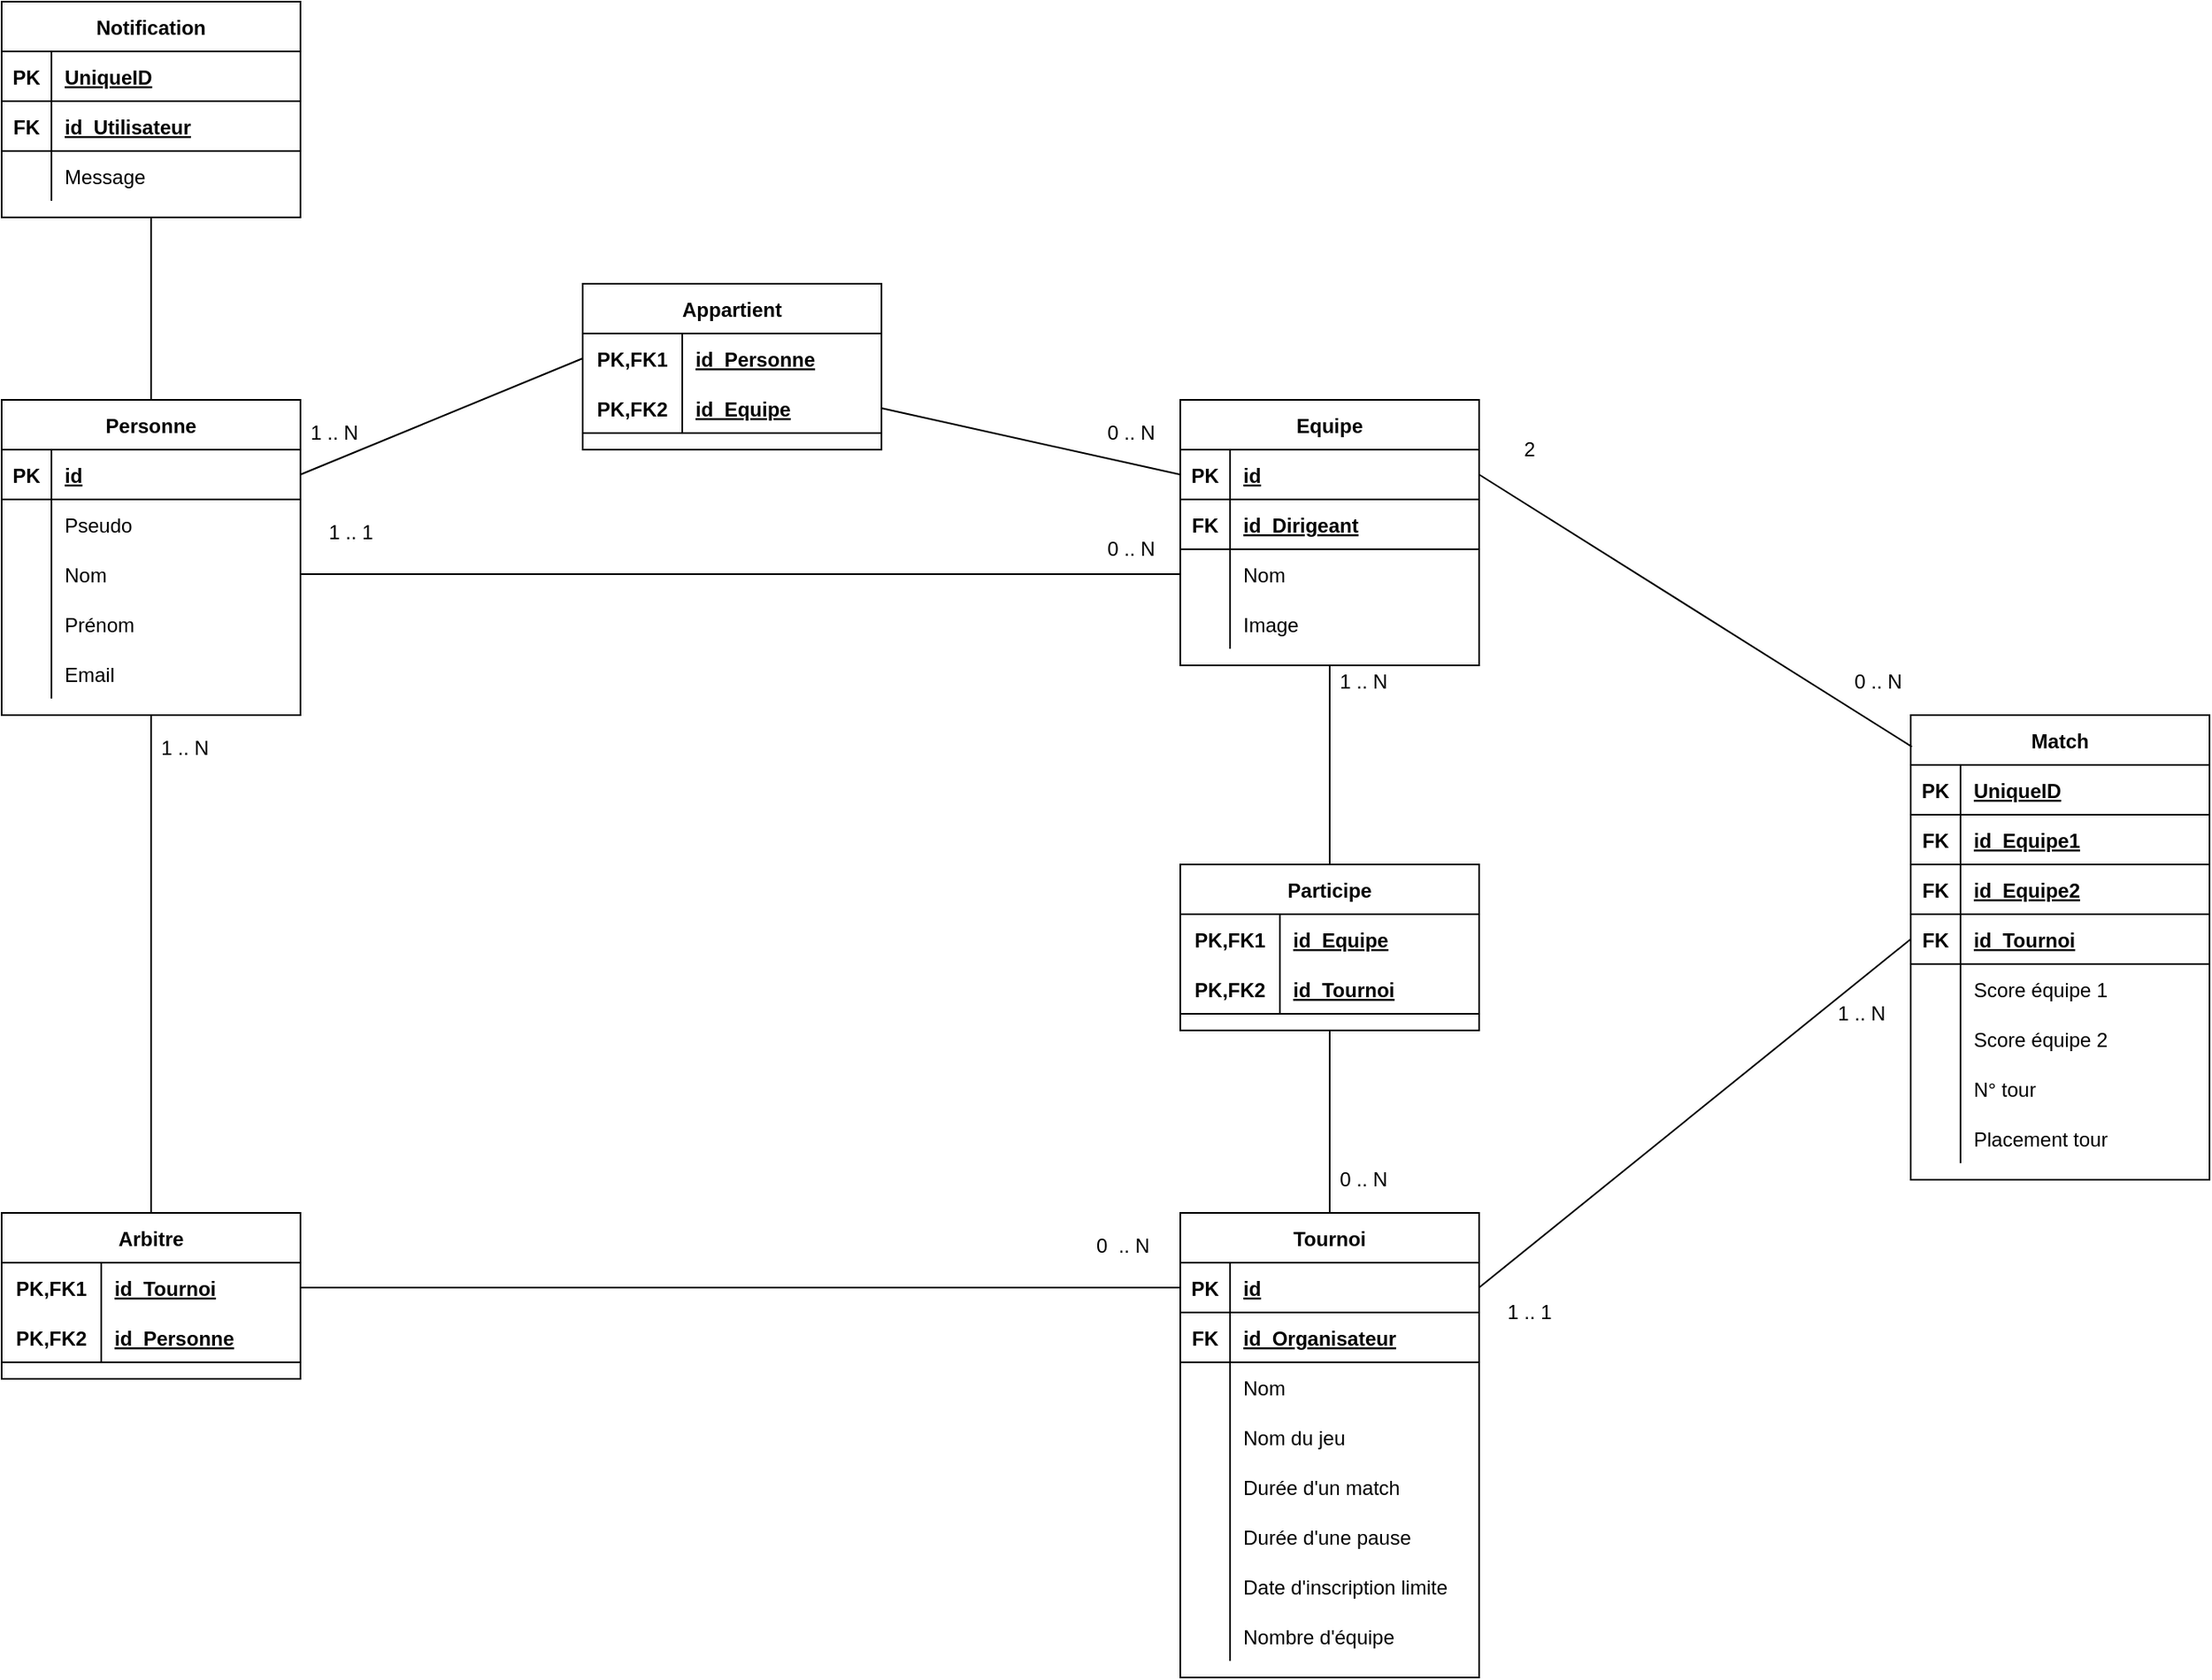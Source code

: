<mxfile version="14.4.4" type="device"><diagram id="kW3u6-mypXmq3mQK2qks" name="Page-1"><mxGraphModel dx="1422" dy="800" grid="1" gridSize="10" guides="1" tooltips="1" connect="1" arrows="1" fold="1" page="1" pageScale="1" pageWidth="827" pageHeight="1169" math="0" shadow="0"><root><mxCell id="0"/><mxCell id="1" parent="0"/><mxCell id="SkPLEoLGiu_KnLj0Fx1E-1" value="Personne" style="shape=table;startSize=30;container=1;collapsible=1;childLayout=tableLayout;fixedRows=1;rowLines=0;fontStyle=1;align=center;resizeLast=1;" parent="1" vertex="1"><mxGeometry x="80" y="280" width="180" height="190" as="geometry"/></mxCell><mxCell id="SkPLEoLGiu_KnLj0Fx1E-2" value="" style="shape=partialRectangle;collapsible=0;dropTarget=0;pointerEvents=0;fillColor=none;top=0;left=0;bottom=1;right=0;points=[[0,0.5],[1,0.5]];portConstraint=eastwest;" parent="SkPLEoLGiu_KnLj0Fx1E-1" vertex="1"><mxGeometry y="30" width="180" height="30" as="geometry"/></mxCell><mxCell id="SkPLEoLGiu_KnLj0Fx1E-3" value="PK" style="shape=partialRectangle;connectable=0;fillColor=none;top=0;left=0;bottom=0;right=0;fontStyle=1;overflow=hidden;" parent="SkPLEoLGiu_KnLj0Fx1E-2" vertex="1"><mxGeometry width="30" height="30" as="geometry"/></mxCell><mxCell id="SkPLEoLGiu_KnLj0Fx1E-4" value="id" style="shape=partialRectangle;connectable=0;fillColor=none;top=0;left=0;bottom=0;right=0;align=left;spacingLeft=6;fontStyle=5;overflow=hidden;" parent="SkPLEoLGiu_KnLj0Fx1E-2" vertex="1"><mxGeometry x="30" width="150" height="30" as="geometry"/></mxCell><mxCell id="SkPLEoLGiu_KnLj0Fx1E-5" value="" style="shape=partialRectangle;collapsible=0;dropTarget=0;pointerEvents=0;fillColor=none;top=0;left=0;bottom=0;right=0;points=[[0,0.5],[1,0.5]];portConstraint=eastwest;" parent="SkPLEoLGiu_KnLj0Fx1E-1" vertex="1"><mxGeometry y="60" width="180" height="30" as="geometry"/></mxCell><mxCell id="SkPLEoLGiu_KnLj0Fx1E-6" value="" style="shape=partialRectangle;connectable=0;fillColor=none;top=0;left=0;bottom=0;right=0;editable=1;overflow=hidden;" parent="SkPLEoLGiu_KnLj0Fx1E-5" vertex="1"><mxGeometry width="30" height="30" as="geometry"/></mxCell><mxCell id="SkPLEoLGiu_KnLj0Fx1E-7" value="Pseudo" style="shape=partialRectangle;connectable=0;fillColor=none;top=0;left=0;bottom=0;right=0;align=left;spacingLeft=6;overflow=hidden;" parent="SkPLEoLGiu_KnLj0Fx1E-5" vertex="1"><mxGeometry x="30" width="150" height="30" as="geometry"/></mxCell><mxCell id="SkPLEoLGiu_KnLj0Fx1E-8" value="" style="shape=partialRectangle;collapsible=0;dropTarget=0;pointerEvents=0;fillColor=none;top=0;left=0;bottom=0;right=0;points=[[0,0.5],[1,0.5]];portConstraint=eastwest;" parent="SkPLEoLGiu_KnLj0Fx1E-1" vertex="1"><mxGeometry y="90" width="180" height="30" as="geometry"/></mxCell><mxCell id="SkPLEoLGiu_KnLj0Fx1E-9" value="" style="shape=partialRectangle;connectable=0;fillColor=none;top=0;left=0;bottom=0;right=0;editable=1;overflow=hidden;" parent="SkPLEoLGiu_KnLj0Fx1E-8" vertex="1"><mxGeometry width="30" height="30" as="geometry"/></mxCell><mxCell id="SkPLEoLGiu_KnLj0Fx1E-10" value="Nom" style="shape=partialRectangle;connectable=0;fillColor=none;top=0;left=0;bottom=0;right=0;align=left;spacingLeft=6;overflow=hidden;" parent="SkPLEoLGiu_KnLj0Fx1E-8" vertex="1"><mxGeometry x="30" width="150" height="30" as="geometry"/></mxCell><mxCell id="SkPLEoLGiu_KnLj0Fx1E-11" value="" style="shape=partialRectangle;collapsible=0;dropTarget=0;pointerEvents=0;fillColor=none;top=0;left=0;bottom=0;right=0;points=[[0,0.5],[1,0.5]];portConstraint=eastwest;" parent="SkPLEoLGiu_KnLj0Fx1E-1" vertex="1"><mxGeometry y="120" width="180" height="30" as="geometry"/></mxCell><mxCell id="SkPLEoLGiu_KnLj0Fx1E-12" value="" style="shape=partialRectangle;connectable=0;fillColor=none;top=0;left=0;bottom=0;right=0;editable=1;overflow=hidden;" parent="SkPLEoLGiu_KnLj0Fx1E-11" vertex="1"><mxGeometry width="30" height="30" as="geometry"/></mxCell><mxCell id="SkPLEoLGiu_KnLj0Fx1E-13" value="Prénom" style="shape=partialRectangle;connectable=0;fillColor=none;top=0;left=0;bottom=0;right=0;align=left;spacingLeft=6;overflow=hidden;" parent="SkPLEoLGiu_KnLj0Fx1E-11" vertex="1"><mxGeometry x="30" width="150" height="30" as="geometry"/></mxCell><mxCell id="SkPLEoLGiu_KnLj0Fx1E-14" style="shape=partialRectangle;collapsible=0;dropTarget=0;pointerEvents=0;fillColor=none;top=0;left=0;bottom=0;right=0;points=[[0,0.5],[1,0.5]];portConstraint=eastwest;" parent="SkPLEoLGiu_KnLj0Fx1E-1" vertex="1"><mxGeometry y="150" width="180" height="30" as="geometry"/></mxCell><mxCell id="SkPLEoLGiu_KnLj0Fx1E-15" style="shape=partialRectangle;connectable=0;fillColor=none;top=0;left=0;bottom=0;right=0;editable=1;overflow=hidden;" parent="SkPLEoLGiu_KnLj0Fx1E-14" vertex="1"><mxGeometry width="30" height="30" as="geometry"/></mxCell><mxCell id="SkPLEoLGiu_KnLj0Fx1E-16" value="Email" style="shape=partialRectangle;connectable=0;fillColor=none;top=0;left=0;bottom=0;right=0;align=left;spacingLeft=6;overflow=hidden;" parent="SkPLEoLGiu_KnLj0Fx1E-14" vertex="1"><mxGeometry x="30" width="150" height="30" as="geometry"/></mxCell><mxCell id="SkPLEoLGiu_KnLj0Fx1E-17" value="Equipe" style="shape=table;startSize=30;container=1;collapsible=1;childLayout=tableLayout;fixedRows=1;rowLines=0;fontStyle=1;align=center;resizeLast=1;" parent="1" vertex="1"><mxGeometry x="790" y="280" width="180" height="160" as="geometry"/></mxCell><mxCell id="SkPLEoLGiu_KnLj0Fx1E-18" value="" style="shape=partialRectangle;collapsible=0;dropTarget=0;pointerEvents=0;fillColor=none;top=0;left=0;bottom=1;right=0;points=[[0,0.5],[1,0.5]];portConstraint=eastwest;" parent="SkPLEoLGiu_KnLj0Fx1E-17" vertex="1"><mxGeometry y="30" width="180" height="30" as="geometry"/></mxCell><mxCell id="SkPLEoLGiu_KnLj0Fx1E-19" value="PK" style="shape=partialRectangle;connectable=0;fillColor=none;top=0;left=0;bottom=0;right=0;fontStyle=1;overflow=hidden;" parent="SkPLEoLGiu_KnLj0Fx1E-18" vertex="1"><mxGeometry width="30" height="30" as="geometry"/></mxCell><mxCell id="SkPLEoLGiu_KnLj0Fx1E-20" value="id" style="shape=partialRectangle;connectable=0;fillColor=none;top=0;left=0;bottom=0;right=0;align=left;spacingLeft=6;fontStyle=5;overflow=hidden;" parent="SkPLEoLGiu_KnLj0Fx1E-18" vertex="1"><mxGeometry x="30" width="150" height="30" as="geometry"/></mxCell><mxCell id="SkPLEoLGiu_KnLj0Fx1E-51" style="shape=partialRectangle;collapsible=0;dropTarget=0;pointerEvents=0;fillColor=none;top=0;left=0;bottom=1;right=0;points=[[0,0.5],[1,0.5]];portConstraint=eastwest;" parent="SkPLEoLGiu_KnLj0Fx1E-17" vertex="1"><mxGeometry y="60" width="180" height="30" as="geometry"/></mxCell><mxCell id="SkPLEoLGiu_KnLj0Fx1E-52" value="FK" style="shape=partialRectangle;connectable=0;fillColor=none;top=0;left=0;bottom=0;right=0;fontStyle=1;overflow=hidden;" parent="SkPLEoLGiu_KnLj0Fx1E-51" vertex="1"><mxGeometry width="30" height="30" as="geometry"/></mxCell><mxCell id="SkPLEoLGiu_KnLj0Fx1E-53" value="id_Dirigeant" style="shape=partialRectangle;connectable=0;fillColor=none;top=0;left=0;bottom=0;right=0;align=left;spacingLeft=6;fontStyle=5;overflow=hidden;" parent="SkPLEoLGiu_KnLj0Fx1E-51" vertex="1"><mxGeometry x="30" width="150" height="30" as="geometry"/></mxCell><mxCell id="SkPLEoLGiu_KnLj0Fx1E-21" value="" style="shape=partialRectangle;collapsible=0;dropTarget=0;pointerEvents=0;fillColor=none;top=0;left=0;bottom=0;right=0;points=[[0,0.5],[1,0.5]];portConstraint=eastwest;" parent="SkPLEoLGiu_KnLj0Fx1E-17" vertex="1"><mxGeometry y="90" width="180" height="30" as="geometry"/></mxCell><mxCell id="SkPLEoLGiu_KnLj0Fx1E-22" value="" style="shape=partialRectangle;connectable=0;fillColor=none;top=0;left=0;bottom=0;right=0;editable=1;overflow=hidden;" parent="SkPLEoLGiu_KnLj0Fx1E-21" vertex="1"><mxGeometry width="30" height="30" as="geometry"/></mxCell><mxCell id="SkPLEoLGiu_KnLj0Fx1E-23" value="Nom" style="shape=partialRectangle;connectable=0;fillColor=none;top=0;left=0;bottom=0;right=0;align=left;spacingLeft=6;overflow=hidden;" parent="SkPLEoLGiu_KnLj0Fx1E-21" vertex="1"><mxGeometry x="30" width="150" height="30" as="geometry"/></mxCell><mxCell id="SkPLEoLGiu_KnLj0Fx1E-24" value="" style="shape=partialRectangle;collapsible=0;dropTarget=0;pointerEvents=0;fillColor=none;top=0;left=0;bottom=0;right=0;points=[[0,0.5],[1,0.5]];portConstraint=eastwest;" parent="SkPLEoLGiu_KnLj0Fx1E-17" vertex="1"><mxGeometry y="120" width="180" height="30" as="geometry"/></mxCell><mxCell id="SkPLEoLGiu_KnLj0Fx1E-25" value="" style="shape=partialRectangle;connectable=0;fillColor=none;top=0;left=0;bottom=0;right=0;editable=1;overflow=hidden;" parent="SkPLEoLGiu_KnLj0Fx1E-24" vertex="1"><mxGeometry width="30" height="30" as="geometry"/></mxCell><mxCell id="SkPLEoLGiu_KnLj0Fx1E-26" value="Image" style="shape=partialRectangle;connectable=0;fillColor=none;top=0;left=0;bottom=0;right=0;align=left;spacingLeft=6;overflow=hidden;" parent="SkPLEoLGiu_KnLj0Fx1E-24" vertex="1"><mxGeometry x="30" width="150" height="30" as="geometry"/></mxCell><mxCell id="SkPLEoLGiu_KnLj0Fx1E-45" value="" style="endArrow=none;html=1;exitX=1;exitY=0.5;exitDx=0;exitDy=0;entryX=0;entryY=0.5;entryDx=0;entryDy=0;" parent="1" source="SkPLEoLGiu_KnLj0Fx1E-8" target="SkPLEoLGiu_KnLj0Fx1E-21" edge="1"><mxGeometry width="50" height="50" relative="1" as="geometry"><mxPoint x="680" y="255.0" as="sourcePoint"/><mxPoint x="830" y="395" as="targetPoint"/></mxGeometry></mxCell><mxCell id="SkPLEoLGiu_KnLj0Fx1E-46" value="0 .. N" style="text;html=1;align=center;verticalAlign=middle;resizable=0;points=[];autosize=1;" parent="1" vertex="1"><mxGeometry x="740" y="360" width="40" height="20" as="geometry"/></mxCell><mxCell id="SkPLEoLGiu_KnLj0Fx1E-47" value="1 .. 1" style="text;html=1;align=center;verticalAlign=middle;resizable=0;points=[];autosize=1;" parent="1" vertex="1"><mxGeometry x="270" y="350" width="40" height="20" as="geometry"/></mxCell><mxCell id="SkPLEoLGiu_KnLj0Fx1E-54" value="Appartient" style="shape=table;startSize=30;container=1;collapsible=1;childLayout=tableLayout;fixedRows=1;rowLines=0;fontStyle=1;align=center;resizeLast=1;" parent="1" vertex="1"><mxGeometry x="430" y="210" width="180" height="100" as="geometry"/></mxCell><mxCell id="SkPLEoLGiu_KnLj0Fx1E-55" value="" style="shape=partialRectangle;collapsible=0;dropTarget=0;pointerEvents=0;fillColor=none;top=0;left=0;bottom=0;right=0;points=[[0,0.5],[1,0.5]];portConstraint=eastwest;" parent="SkPLEoLGiu_KnLj0Fx1E-54" vertex="1"><mxGeometry y="30" width="180" height="30" as="geometry"/></mxCell><mxCell id="SkPLEoLGiu_KnLj0Fx1E-56" value="PK,FK1" style="shape=partialRectangle;connectable=0;fillColor=none;top=0;left=0;bottom=0;right=0;fontStyle=1;overflow=hidden;" parent="SkPLEoLGiu_KnLj0Fx1E-55" vertex="1"><mxGeometry width="60" height="30" as="geometry"/></mxCell><mxCell id="SkPLEoLGiu_KnLj0Fx1E-57" value="id_Personne" style="shape=partialRectangle;connectable=0;fillColor=none;top=0;left=0;bottom=0;right=0;align=left;spacingLeft=6;fontStyle=5;overflow=hidden;" parent="SkPLEoLGiu_KnLj0Fx1E-55" vertex="1"><mxGeometry x="60" width="120" height="30" as="geometry"/></mxCell><mxCell id="SkPLEoLGiu_KnLj0Fx1E-58" value="" style="shape=partialRectangle;collapsible=0;dropTarget=0;pointerEvents=0;fillColor=none;top=0;left=0;bottom=1;right=0;points=[[0,0.5],[1,0.5]];portConstraint=eastwest;" parent="SkPLEoLGiu_KnLj0Fx1E-54" vertex="1"><mxGeometry y="60" width="180" height="30" as="geometry"/></mxCell><mxCell id="SkPLEoLGiu_KnLj0Fx1E-59" value="PK,FK2" style="shape=partialRectangle;connectable=0;fillColor=none;top=0;left=0;bottom=0;right=0;fontStyle=1;overflow=hidden;" parent="SkPLEoLGiu_KnLj0Fx1E-58" vertex="1"><mxGeometry width="60" height="30" as="geometry"/></mxCell><mxCell id="SkPLEoLGiu_KnLj0Fx1E-60" value="id_Equipe" style="shape=partialRectangle;connectable=0;fillColor=none;top=0;left=0;bottom=0;right=0;align=left;spacingLeft=6;fontStyle=5;overflow=hidden;" parent="SkPLEoLGiu_KnLj0Fx1E-58" vertex="1"><mxGeometry x="60" width="120" height="30" as="geometry"/></mxCell><mxCell id="SkPLEoLGiu_KnLj0Fx1E-67" value="" style="endArrow=none;html=1;exitX=1;exitY=0.5;exitDx=0;exitDy=0;entryX=0;entryY=0.5;entryDx=0;entryDy=0;" parent="1" source="SkPLEoLGiu_KnLj0Fx1E-2" target="SkPLEoLGiu_KnLj0Fx1E-55" edge="1"><mxGeometry width="50" height="50" relative="1" as="geometry"><mxPoint x="600" y="250" as="sourcePoint"/><mxPoint x="650" y="200" as="targetPoint"/></mxGeometry></mxCell><mxCell id="SkPLEoLGiu_KnLj0Fx1E-68" value="" style="endArrow=none;html=1;exitX=0;exitY=0.5;exitDx=0;exitDy=0;entryX=1;entryY=0.5;entryDx=0;entryDy=0;" parent="1" source="SkPLEoLGiu_KnLj0Fx1E-18" target="SkPLEoLGiu_KnLj0Fx1E-58" edge="1"><mxGeometry width="50" height="50" relative="1" as="geometry"><mxPoint x="270" y="335" as="sourcePoint"/><mxPoint x="490" y="145" as="targetPoint"/></mxGeometry></mxCell><mxCell id="SkPLEoLGiu_KnLj0Fx1E-69" value="Tournoi" style="shape=table;startSize=30;container=1;collapsible=1;childLayout=tableLayout;fixedRows=1;rowLines=0;fontStyle=1;align=center;resizeLast=1;" parent="1" vertex="1"><mxGeometry x="790" y="770" width="180" height="280" as="geometry"/></mxCell><mxCell id="SkPLEoLGiu_KnLj0Fx1E-70" value="" style="shape=partialRectangle;collapsible=0;dropTarget=0;pointerEvents=0;fillColor=none;top=0;left=0;bottom=1;right=0;points=[[0,0.5],[1,0.5]];portConstraint=eastwest;" parent="SkPLEoLGiu_KnLj0Fx1E-69" vertex="1"><mxGeometry y="30" width="180" height="30" as="geometry"/></mxCell><mxCell id="SkPLEoLGiu_KnLj0Fx1E-71" value="PK" style="shape=partialRectangle;connectable=0;fillColor=none;top=0;left=0;bottom=0;right=0;fontStyle=1;overflow=hidden;" parent="SkPLEoLGiu_KnLj0Fx1E-70" vertex="1"><mxGeometry width="30" height="30" as="geometry"/></mxCell><mxCell id="SkPLEoLGiu_KnLj0Fx1E-72" value="id" style="shape=partialRectangle;connectable=0;fillColor=none;top=0;left=0;bottom=0;right=0;align=left;spacingLeft=6;fontStyle=5;overflow=hidden;" parent="SkPLEoLGiu_KnLj0Fx1E-70" vertex="1"><mxGeometry x="30" width="150" height="30" as="geometry"/></mxCell><mxCell id="SkPLEoLGiu_KnLj0Fx1E-91" style="shape=partialRectangle;collapsible=0;dropTarget=0;pointerEvents=0;fillColor=none;top=0;left=0;bottom=1;right=0;points=[[0,0.5],[1,0.5]];portConstraint=eastwest;" parent="SkPLEoLGiu_KnLj0Fx1E-69" vertex="1"><mxGeometry y="60" width="180" height="30" as="geometry"/></mxCell><mxCell id="SkPLEoLGiu_KnLj0Fx1E-92" value="FK" style="shape=partialRectangle;connectable=0;fillColor=none;top=0;left=0;bottom=0;right=0;fontStyle=1;overflow=hidden;" parent="SkPLEoLGiu_KnLj0Fx1E-91" vertex="1"><mxGeometry width="30" height="30" as="geometry"/></mxCell><mxCell id="SkPLEoLGiu_KnLj0Fx1E-93" value="id_Organisateur" style="shape=partialRectangle;connectable=0;fillColor=none;top=0;left=0;bottom=0;right=0;align=left;spacingLeft=6;fontStyle=5;overflow=hidden;" parent="SkPLEoLGiu_KnLj0Fx1E-91" vertex="1"><mxGeometry x="30" width="150" height="30" as="geometry"/></mxCell><mxCell id="SkPLEoLGiu_KnLj0Fx1E-73" value="" style="shape=partialRectangle;collapsible=0;dropTarget=0;pointerEvents=0;fillColor=none;top=0;left=0;bottom=0;right=0;points=[[0,0.5],[1,0.5]];portConstraint=eastwest;" parent="SkPLEoLGiu_KnLj0Fx1E-69" vertex="1"><mxGeometry y="90" width="180" height="30" as="geometry"/></mxCell><mxCell id="SkPLEoLGiu_KnLj0Fx1E-74" value="" style="shape=partialRectangle;connectable=0;fillColor=none;top=0;left=0;bottom=0;right=0;editable=1;overflow=hidden;" parent="SkPLEoLGiu_KnLj0Fx1E-73" vertex="1"><mxGeometry width="30" height="30" as="geometry"/></mxCell><mxCell id="SkPLEoLGiu_KnLj0Fx1E-75" value="Nom" style="shape=partialRectangle;connectable=0;fillColor=none;top=0;left=0;bottom=0;right=0;align=left;spacingLeft=6;overflow=hidden;" parent="SkPLEoLGiu_KnLj0Fx1E-73" vertex="1"><mxGeometry x="30" width="150" height="30" as="geometry"/></mxCell><mxCell id="SkPLEoLGiu_KnLj0Fx1E-76" value="" style="shape=partialRectangle;collapsible=0;dropTarget=0;pointerEvents=0;fillColor=none;top=0;left=0;bottom=0;right=0;points=[[0,0.5],[1,0.5]];portConstraint=eastwest;" parent="SkPLEoLGiu_KnLj0Fx1E-69" vertex="1"><mxGeometry y="120" width="180" height="30" as="geometry"/></mxCell><mxCell id="SkPLEoLGiu_KnLj0Fx1E-77" value="" style="shape=partialRectangle;connectable=0;fillColor=none;top=0;left=0;bottom=0;right=0;editable=1;overflow=hidden;" parent="SkPLEoLGiu_KnLj0Fx1E-76" vertex="1"><mxGeometry width="30" height="30" as="geometry"/></mxCell><mxCell id="SkPLEoLGiu_KnLj0Fx1E-78" value="Nom du jeu" style="shape=partialRectangle;connectable=0;fillColor=none;top=0;left=0;bottom=0;right=0;align=left;spacingLeft=6;overflow=hidden;" parent="SkPLEoLGiu_KnLj0Fx1E-76" vertex="1"><mxGeometry x="30" width="150" height="30" as="geometry"/></mxCell><mxCell id="SkPLEoLGiu_KnLj0Fx1E-79" value="" style="shape=partialRectangle;collapsible=0;dropTarget=0;pointerEvents=0;fillColor=none;top=0;left=0;bottom=0;right=0;points=[[0,0.5],[1,0.5]];portConstraint=eastwest;" parent="SkPLEoLGiu_KnLj0Fx1E-69" vertex="1"><mxGeometry y="150" width="180" height="30" as="geometry"/></mxCell><mxCell id="SkPLEoLGiu_KnLj0Fx1E-80" value="" style="shape=partialRectangle;connectable=0;fillColor=none;top=0;left=0;bottom=0;right=0;editable=1;overflow=hidden;" parent="SkPLEoLGiu_KnLj0Fx1E-79" vertex="1"><mxGeometry width="30" height="30" as="geometry"/></mxCell><mxCell id="SkPLEoLGiu_KnLj0Fx1E-81" value="Durée d'un match" style="shape=partialRectangle;connectable=0;fillColor=none;top=0;left=0;bottom=0;right=0;align=left;spacingLeft=6;overflow=hidden;" parent="SkPLEoLGiu_KnLj0Fx1E-79" vertex="1"><mxGeometry x="30" width="150" height="30" as="geometry"/></mxCell><mxCell id="SkPLEoLGiu_KnLj0Fx1E-82" style="shape=partialRectangle;collapsible=0;dropTarget=0;pointerEvents=0;fillColor=none;top=0;left=0;bottom=0;right=0;points=[[0,0.5],[1,0.5]];portConstraint=eastwest;" parent="SkPLEoLGiu_KnLj0Fx1E-69" vertex="1"><mxGeometry y="180" width="180" height="30" as="geometry"/></mxCell><mxCell id="SkPLEoLGiu_KnLj0Fx1E-83" style="shape=partialRectangle;connectable=0;fillColor=none;top=0;left=0;bottom=0;right=0;editable=1;overflow=hidden;" parent="SkPLEoLGiu_KnLj0Fx1E-82" vertex="1"><mxGeometry width="30" height="30" as="geometry"/></mxCell><mxCell id="SkPLEoLGiu_KnLj0Fx1E-84" value="Durée d'une pause" style="shape=partialRectangle;connectable=0;fillColor=none;top=0;left=0;bottom=0;right=0;align=left;spacingLeft=6;overflow=hidden;" parent="SkPLEoLGiu_KnLj0Fx1E-82" vertex="1"><mxGeometry x="30" width="150" height="30" as="geometry"/></mxCell><mxCell id="SkPLEoLGiu_KnLj0Fx1E-85" style="shape=partialRectangle;collapsible=0;dropTarget=0;pointerEvents=0;fillColor=none;top=0;left=0;bottom=0;right=0;points=[[0,0.5],[1,0.5]];portConstraint=eastwest;" parent="SkPLEoLGiu_KnLj0Fx1E-69" vertex="1"><mxGeometry y="210" width="180" height="30" as="geometry"/></mxCell><mxCell id="SkPLEoLGiu_KnLj0Fx1E-86" style="shape=partialRectangle;connectable=0;fillColor=none;top=0;left=0;bottom=0;right=0;editable=1;overflow=hidden;" parent="SkPLEoLGiu_KnLj0Fx1E-85" vertex="1"><mxGeometry width="30" height="30" as="geometry"/></mxCell><mxCell id="SkPLEoLGiu_KnLj0Fx1E-87" value="Date d'inscription limite" style="shape=partialRectangle;connectable=0;fillColor=none;top=0;left=0;bottom=0;right=0;align=left;spacingLeft=6;overflow=hidden;" parent="SkPLEoLGiu_KnLj0Fx1E-85" vertex="1"><mxGeometry x="30" width="150" height="30" as="geometry"/></mxCell><mxCell id="SkPLEoLGiu_KnLj0Fx1E-88" style="shape=partialRectangle;collapsible=0;dropTarget=0;pointerEvents=0;fillColor=none;top=0;left=0;bottom=0;right=0;points=[[0,0.5],[1,0.5]];portConstraint=eastwest;" parent="SkPLEoLGiu_KnLj0Fx1E-69" vertex="1"><mxGeometry y="240" width="180" height="30" as="geometry"/></mxCell><mxCell id="SkPLEoLGiu_KnLj0Fx1E-89" style="shape=partialRectangle;connectable=0;fillColor=none;top=0;left=0;bottom=0;right=0;editable=1;overflow=hidden;" parent="SkPLEoLGiu_KnLj0Fx1E-88" vertex="1"><mxGeometry width="30" height="30" as="geometry"/></mxCell><mxCell id="SkPLEoLGiu_KnLj0Fx1E-90" value="Nombre d'équipe" style="shape=partialRectangle;connectable=0;fillColor=none;top=0;left=0;bottom=0;right=0;align=left;spacingLeft=6;overflow=hidden;" parent="SkPLEoLGiu_KnLj0Fx1E-88" vertex="1"><mxGeometry x="30" width="150" height="30" as="geometry"/></mxCell><mxCell id="SkPLEoLGiu_KnLj0Fx1E-94" value="Arbitre" style="shape=table;startSize=30;container=1;collapsible=1;childLayout=tableLayout;fixedRows=1;rowLines=0;fontStyle=1;align=center;resizeLast=1;" parent="1" vertex="1"><mxGeometry x="80" y="770" width="180" height="100" as="geometry"/></mxCell><mxCell id="SkPLEoLGiu_KnLj0Fx1E-95" value="" style="shape=partialRectangle;collapsible=0;dropTarget=0;pointerEvents=0;fillColor=none;top=0;left=0;bottom=0;right=0;points=[[0,0.5],[1,0.5]];portConstraint=eastwest;" parent="SkPLEoLGiu_KnLj0Fx1E-94" vertex="1"><mxGeometry y="30" width="180" height="30" as="geometry"/></mxCell><mxCell id="SkPLEoLGiu_KnLj0Fx1E-96" value="PK,FK1" style="shape=partialRectangle;connectable=0;fillColor=none;top=0;left=0;bottom=0;right=0;fontStyle=1;overflow=hidden;" parent="SkPLEoLGiu_KnLj0Fx1E-95" vertex="1"><mxGeometry width="60" height="30" as="geometry"/></mxCell><mxCell id="SkPLEoLGiu_KnLj0Fx1E-97" value="id_Tournoi" style="shape=partialRectangle;connectable=0;fillColor=none;top=0;left=0;bottom=0;right=0;align=left;spacingLeft=6;fontStyle=5;overflow=hidden;" parent="SkPLEoLGiu_KnLj0Fx1E-95" vertex="1"><mxGeometry x="60" width="120" height="30" as="geometry"/></mxCell><mxCell id="SkPLEoLGiu_KnLj0Fx1E-98" value="" style="shape=partialRectangle;collapsible=0;dropTarget=0;pointerEvents=0;fillColor=none;top=0;left=0;bottom=1;right=0;points=[[0,0.5],[1,0.5]];portConstraint=eastwest;" parent="SkPLEoLGiu_KnLj0Fx1E-94" vertex="1"><mxGeometry y="60" width="180" height="30" as="geometry"/></mxCell><mxCell id="SkPLEoLGiu_KnLj0Fx1E-99" value="PK,FK2" style="shape=partialRectangle;connectable=0;fillColor=none;top=0;left=0;bottom=0;right=0;fontStyle=1;overflow=hidden;" parent="SkPLEoLGiu_KnLj0Fx1E-98" vertex="1"><mxGeometry width="60" height="30" as="geometry"/></mxCell><mxCell id="SkPLEoLGiu_KnLj0Fx1E-100" value="id_Personne" style="shape=partialRectangle;connectable=0;fillColor=none;top=0;left=0;bottom=0;right=0;align=left;spacingLeft=6;fontStyle=5;overflow=hidden;" parent="SkPLEoLGiu_KnLj0Fx1E-98" vertex="1"><mxGeometry x="60" width="120" height="30" as="geometry"/></mxCell><mxCell id="SkPLEoLGiu_KnLj0Fx1E-107" value="" style="endArrow=none;html=1;entryX=0.5;entryY=1;entryDx=0;entryDy=0;exitX=0.5;exitY=0;exitDx=0;exitDy=0;" parent="1" source="SkPLEoLGiu_KnLj0Fx1E-94" target="SkPLEoLGiu_KnLj0Fx1E-1" edge="1"><mxGeometry width="50" height="50" relative="1" as="geometry"><mxPoint x="620" y="700" as="sourcePoint"/><mxPoint x="670" y="650" as="targetPoint"/></mxGeometry></mxCell><mxCell id="SkPLEoLGiu_KnLj0Fx1E-108" value="" style="endArrow=none;html=1;entryX=0;entryY=0.5;entryDx=0;entryDy=0;exitX=1;exitY=0.5;exitDx=0;exitDy=0;" parent="1" source="SkPLEoLGiu_KnLj0Fx1E-95" target="SkPLEoLGiu_KnLj0Fx1E-70" edge="1"><mxGeometry width="50" height="50" relative="1" as="geometry"><mxPoint x="180" y="770" as="sourcePoint"/><mxPoint x="180" y="570" as="targetPoint"/></mxGeometry></mxCell><mxCell id="SkPLEoLGiu_KnLj0Fx1E-109" value="Match" style="shape=table;startSize=30;container=1;collapsible=1;childLayout=tableLayout;fixedRows=1;rowLines=0;fontStyle=1;align=center;resizeLast=1;" parent="1" vertex="1"><mxGeometry x="1230" y="470" width="180" height="280" as="geometry"/></mxCell><mxCell id="SkPLEoLGiu_KnLj0Fx1E-110" value="" style="shape=partialRectangle;collapsible=0;dropTarget=0;pointerEvents=0;fillColor=none;top=0;left=0;bottom=1;right=0;points=[[0,0.5],[1,0.5]];portConstraint=eastwest;" parent="SkPLEoLGiu_KnLj0Fx1E-109" vertex="1"><mxGeometry y="30" width="180" height="30" as="geometry"/></mxCell><mxCell id="SkPLEoLGiu_KnLj0Fx1E-111" value="PK" style="shape=partialRectangle;connectable=0;fillColor=none;top=0;left=0;bottom=0;right=0;fontStyle=1;overflow=hidden;" parent="SkPLEoLGiu_KnLj0Fx1E-110" vertex="1"><mxGeometry width="30" height="30" as="geometry"/></mxCell><mxCell id="SkPLEoLGiu_KnLj0Fx1E-112" value="UniqueID" style="shape=partialRectangle;connectable=0;fillColor=none;top=0;left=0;bottom=0;right=0;align=left;spacingLeft=6;fontStyle=5;overflow=hidden;" parent="SkPLEoLGiu_KnLj0Fx1E-110" vertex="1"><mxGeometry x="30" width="150" height="30" as="geometry"/></mxCell><mxCell id="SkPLEoLGiu_KnLj0Fx1E-128" style="shape=partialRectangle;collapsible=0;dropTarget=0;pointerEvents=0;fillColor=none;top=0;left=0;bottom=1;right=0;points=[[0,0.5],[1,0.5]];portConstraint=eastwest;" parent="SkPLEoLGiu_KnLj0Fx1E-109" vertex="1"><mxGeometry y="60" width="180" height="30" as="geometry"/></mxCell><mxCell id="SkPLEoLGiu_KnLj0Fx1E-129" value="FK" style="shape=partialRectangle;connectable=0;fillColor=none;top=0;left=0;bottom=0;right=0;fontStyle=1;overflow=hidden;" parent="SkPLEoLGiu_KnLj0Fx1E-128" vertex="1"><mxGeometry width="30" height="30" as="geometry"/></mxCell><mxCell id="SkPLEoLGiu_KnLj0Fx1E-130" value="id_Equipe1" style="shape=partialRectangle;connectable=0;fillColor=none;top=0;left=0;bottom=0;right=0;align=left;spacingLeft=6;fontStyle=5;overflow=hidden;" parent="SkPLEoLGiu_KnLj0Fx1E-128" vertex="1"><mxGeometry x="30" width="150" height="30" as="geometry"/></mxCell><mxCell id="SkPLEoLGiu_KnLj0Fx1E-131" style="shape=partialRectangle;collapsible=0;dropTarget=0;pointerEvents=0;fillColor=none;top=0;left=0;bottom=1;right=0;points=[[0,0.5],[1,0.5]];portConstraint=eastwest;" parent="SkPLEoLGiu_KnLj0Fx1E-109" vertex="1"><mxGeometry y="90" width="180" height="30" as="geometry"/></mxCell><mxCell id="SkPLEoLGiu_KnLj0Fx1E-132" value="FK" style="shape=partialRectangle;connectable=0;fillColor=none;top=0;left=0;bottom=0;right=0;fontStyle=1;overflow=hidden;" parent="SkPLEoLGiu_KnLj0Fx1E-131" vertex="1"><mxGeometry width="30" height="30" as="geometry"/></mxCell><mxCell id="SkPLEoLGiu_KnLj0Fx1E-133" value="id_Equipe2" style="shape=partialRectangle;connectable=0;fillColor=none;top=0;left=0;bottom=0;right=0;align=left;spacingLeft=6;fontStyle=5;overflow=hidden;" parent="SkPLEoLGiu_KnLj0Fx1E-131" vertex="1"><mxGeometry x="30" width="150" height="30" as="geometry"/></mxCell><mxCell id="SkPLEoLGiu_KnLj0Fx1E-137" style="shape=partialRectangle;collapsible=0;dropTarget=0;pointerEvents=0;fillColor=none;top=0;left=0;bottom=1;right=0;points=[[0,0.5],[1,0.5]];portConstraint=eastwest;" parent="SkPLEoLGiu_KnLj0Fx1E-109" vertex="1"><mxGeometry y="120" width="180" height="30" as="geometry"/></mxCell><mxCell id="SkPLEoLGiu_KnLj0Fx1E-138" value="FK" style="shape=partialRectangle;connectable=0;fillColor=none;top=0;left=0;bottom=0;right=0;fontStyle=1;overflow=hidden;" parent="SkPLEoLGiu_KnLj0Fx1E-137" vertex="1"><mxGeometry width="30" height="30" as="geometry"/></mxCell><mxCell id="SkPLEoLGiu_KnLj0Fx1E-139" value="id_Tournoi" style="shape=partialRectangle;connectable=0;fillColor=none;top=0;left=0;bottom=0;right=0;align=left;spacingLeft=6;fontStyle=5;overflow=hidden;" parent="SkPLEoLGiu_KnLj0Fx1E-137" vertex="1"><mxGeometry x="30" width="150" height="30" as="geometry"/></mxCell><mxCell id="SkPLEoLGiu_KnLj0Fx1E-113" value="" style="shape=partialRectangle;collapsible=0;dropTarget=0;pointerEvents=0;fillColor=none;top=0;left=0;bottom=0;right=0;points=[[0,0.5],[1,0.5]];portConstraint=eastwest;" parent="SkPLEoLGiu_KnLj0Fx1E-109" vertex="1"><mxGeometry y="150" width="180" height="30" as="geometry"/></mxCell><mxCell id="SkPLEoLGiu_KnLj0Fx1E-114" value="" style="shape=partialRectangle;connectable=0;fillColor=none;top=0;left=0;bottom=0;right=0;editable=1;overflow=hidden;" parent="SkPLEoLGiu_KnLj0Fx1E-113" vertex="1"><mxGeometry width="30" height="30" as="geometry"/></mxCell><mxCell id="SkPLEoLGiu_KnLj0Fx1E-115" value="Score équipe 1" style="shape=partialRectangle;connectable=0;fillColor=none;top=0;left=0;bottom=0;right=0;align=left;spacingLeft=6;overflow=hidden;" parent="SkPLEoLGiu_KnLj0Fx1E-113" vertex="1"><mxGeometry x="30" width="150" height="30" as="geometry"/></mxCell><mxCell id="SkPLEoLGiu_KnLj0Fx1E-116" value="" style="shape=partialRectangle;collapsible=0;dropTarget=0;pointerEvents=0;fillColor=none;top=0;left=0;bottom=0;right=0;points=[[0,0.5],[1,0.5]];portConstraint=eastwest;" parent="SkPLEoLGiu_KnLj0Fx1E-109" vertex="1"><mxGeometry y="180" width="180" height="30" as="geometry"/></mxCell><mxCell id="SkPLEoLGiu_KnLj0Fx1E-117" value="" style="shape=partialRectangle;connectable=0;fillColor=none;top=0;left=0;bottom=0;right=0;editable=1;overflow=hidden;" parent="SkPLEoLGiu_KnLj0Fx1E-116" vertex="1"><mxGeometry width="30" height="30" as="geometry"/></mxCell><mxCell id="SkPLEoLGiu_KnLj0Fx1E-118" value="Score équipe 2" style="shape=partialRectangle;connectable=0;fillColor=none;top=0;left=0;bottom=0;right=0;align=left;spacingLeft=6;overflow=hidden;" parent="SkPLEoLGiu_KnLj0Fx1E-116" vertex="1"><mxGeometry x="30" width="150" height="30" as="geometry"/></mxCell><mxCell id="SkPLEoLGiu_KnLj0Fx1E-119" value="" style="shape=partialRectangle;collapsible=0;dropTarget=0;pointerEvents=0;fillColor=none;top=0;left=0;bottom=0;right=0;points=[[0,0.5],[1,0.5]];portConstraint=eastwest;" parent="SkPLEoLGiu_KnLj0Fx1E-109" vertex="1"><mxGeometry y="210" width="180" height="30" as="geometry"/></mxCell><mxCell id="SkPLEoLGiu_KnLj0Fx1E-120" value="" style="shape=partialRectangle;connectable=0;fillColor=none;top=0;left=0;bottom=0;right=0;editable=1;overflow=hidden;" parent="SkPLEoLGiu_KnLj0Fx1E-119" vertex="1"><mxGeometry width="30" height="30" as="geometry"/></mxCell><mxCell id="SkPLEoLGiu_KnLj0Fx1E-121" value="N° tour" style="shape=partialRectangle;connectable=0;fillColor=none;top=0;left=0;bottom=0;right=0;align=left;spacingLeft=6;overflow=hidden;" parent="SkPLEoLGiu_KnLj0Fx1E-119" vertex="1"><mxGeometry x="30" width="150" height="30" as="geometry"/></mxCell><mxCell id="SkPLEoLGiu_KnLj0Fx1E-134" style="shape=partialRectangle;collapsible=0;dropTarget=0;pointerEvents=0;fillColor=none;top=0;left=0;bottom=0;right=0;points=[[0,0.5],[1,0.5]];portConstraint=eastwest;" parent="SkPLEoLGiu_KnLj0Fx1E-109" vertex="1"><mxGeometry y="240" width="180" height="30" as="geometry"/></mxCell><mxCell id="SkPLEoLGiu_KnLj0Fx1E-135" style="shape=partialRectangle;connectable=0;fillColor=none;top=0;left=0;bottom=0;right=0;editable=1;overflow=hidden;" parent="SkPLEoLGiu_KnLj0Fx1E-134" vertex="1"><mxGeometry width="30" height="30" as="geometry"/></mxCell><mxCell id="SkPLEoLGiu_KnLj0Fx1E-136" value="Placement tour" style="shape=partialRectangle;connectable=0;fillColor=none;top=0;left=0;bottom=0;right=0;align=left;spacingLeft=6;overflow=hidden;" parent="SkPLEoLGiu_KnLj0Fx1E-134" vertex="1"><mxGeometry x="30" width="150" height="30" as="geometry"/></mxCell><mxCell id="SkPLEoLGiu_KnLj0Fx1E-140" value="" style="endArrow=none;html=1;exitX=1;exitY=0.5;exitDx=0;exitDy=0;entryX=0.004;entryY=0.068;entryDx=0;entryDy=0;entryPerimeter=0;" parent="1" source="SkPLEoLGiu_KnLj0Fx1E-18" target="SkPLEoLGiu_KnLj0Fx1E-109" edge="1"><mxGeometry width="50" height="50" relative="1" as="geometry"><mxPoint x="1080" y="590" as="sourcePoint"/><mxPoint x="1130" y="540" as="targetPoint"/></mxGeometry></mxCell><mxCell id="SkPLEoLGiu_KnLj0Fx1E-141" value="" style="endArrow=none;html=1;exitX=1;exitY=0.5;exitDx=0;exitDy=0;entryX=0;entryY=0.5;entryDx=0;entryDy=0;" parent="1" source="SkPLEoLGiu_KnLj0Fx1E-70" target="SkPLEoLGiu_KnLj0Fx1E-137" edge="1"><mxGeometry width="50" height="50" relative="1" as="geometry"><mxPoint x="980" y="335" as="sourcePoint"/><mxPoint x="1240.72" y="499.04" as="targetPoint"/></mxGeometry></mxCell><mxCell id="SkPLEoLGiu_KnLj0Fx1E-142" value="1 .. 1" style="text;html=1;align=center;verticalAlign=middle;resizable=0;points=[];autosize=1;" parent="1" vertex="1"><mxGeometry x="980" y="820" width="40" height="20" as="geometry"/></mxCell><mxCell id="SkPLEoLGiu_KnLj0Fx1E-143" value="1 .. N" style="text;html=1;align=center;verticalAlign=middle;resizable=0;points=[];autosize=1;" parent="1" vertex="1"><mxGeometry x="1180" y="640" width="40" height="20" as="geometry"/></mxCell><mxCell id="SkPLEoLGiu_KnLj0Fx1E-144" value="2" style="text;html=1;align=center;verticalAlign=middle;resizable=0;points=[];autosize=1;" parent="1" vertex="1"><mxGeometry x="990" y="300" width="20" height="20" as="geometry"/></mxCell><mxCell id="SkPLEoLGiu_KnLj0Fx1E-145" value="0 .. N" style="text;html=1;align=center;verticalAlign=middle;resizable=0;points=[];autosize=1;" parent="1" vertex="1"><mxGeometry x="1190" y="440" width="40" height="20" as="geometry"/></mxCell><mxCell id="SkPLEoLGiu_KnLj0Fx1E-146" value="Participe" style="shape=table;startSize=30;container=1;collapsible=1;childLayout=tableLayout;fixedRows=1;rowLines=0;fontStyle=1;align=center;resizeLast=1;" parent="1" vertex="1"><mxGeometry x="790" y="560" width="180" height="100" as="geometry"/></mxCell><mxCell id="SkPLEoLGiu_KnLj0Fx1E-147" value="" style="shape=partialRectangle;collapsible=0;dropTarget=0;pointerEvents=0;fillColor=none;top=0;left=0;bottom=0;right=0;points=[[0,0.5],[1,0.5]];portConstraint=eastwest;" parent="SkPLEoLGiu_KnLj0Fx1E-146" vertex="1"><mxGeometry y="30" width="180" height="30" as="geometry"/></mxCell><mxCell id="SkPLEoLGiu_KnLj0Fx1E-148" value="PK,FK1" style="shape=partialRectangle;connectable=0;fillColor=none;top=0;left=0;bottom=0;right=0;fontStyle=1;overflow=hidden;" parent="SkPLEoLGiu_KnLj0Fx1E-147" vertex="1"><mxGeometry width="60" height="30" as="geometry"/></mxCell><mxCell id="SkPLEoLGiu_KnLj0Fx1E-149" value="id_Equipe" style="shape=partialRectangle;connectable=0;fillColor=none;top=0;left=0;bottom=0;right=0;align=left;spacingLeft=6;fontStyle=5;overflow=hidden;" parent="SkPLEoLGiu_KnLj0Fx1E-147" vertex="1"><mxGeometry x="60" width="120" height="30" as="geometry"/></mxCell><mxCell id="SkPLEoLGiu_KnLj0Fx1E-150" value="" style="shape=partialRectangle;collapsible=0;dropTarget=0;pointerEvents=0;fillColor=none;top=0;left=0;bottom=1;right=0;points=[[0,0.5],[1,0.5]];portConstraint=eastwest;" parent="SkPLEoLGiu_KnLj0Fx1E-146" vertex="1"><mxGeometry y="60" width="180" height="30" as="geometry"/></mxCell><mxCell id="SkPLEoLGiu_KnLj0Fx1E-151" value="PK,FK2" style="shape=partialRectangle;connectable=0;fillColor=none;top=0;left=0;bottom=0;right=0;fontStyle=1;overflow=hidden;" parent="SkPLEoLGiu_KnLj0Fx1E-150" vertex="1"><mxGeometry width="60" height="30" as="geometry"/></mxCell><mxCell id="SkPLEoLGiu_KnLj0Fx1E-152" value="id_Tournoi" style="shape=partialRectangle;connectable=0;fillColor=none;top=0;left=0;bottom=0;right=0;align=left;spacingLeft=6;fontStyle=5;overflow=hidden;" parent="SkPLEoLGiu_KnLj0Fx1E-150" vertex="1"><mxGeometry x="60" width="120" height="30" as="geometry"/></mxCell><mxCell id="SkPLEoLGiu_KnLj0Fx1E-159" value="" style="endArrow=none;html=1;entryX=0.5;entryY=1;entryDx=0;entryDy=0;exitX=0.5;exitY=0;exitDx=0;exitDy=0;" parent="1" source="SkPLEoLGiu_KnLj0Fx1E-146" target="SkPLEoLGiu_KnLj0Fx1E-17" edge="1"><mxGeometry width="50" height="50" relative="1" as="geometry"><mxPoint x="970" y="620" as="sourcePoint"/><mxPoint x="1020" y="570" as="targetPoint"/></mxGeometry></mxCell><mxCell id="SkPLEoLGiu_KnLj0Fx1E-160" value="" style="endArrow=none;html=1;entryX=0.5;entryY=1;entryDx=0;entryDy=0;exitX=0.5;exitY=0;exitDx=0;exitDy=0;" parent="1" source="SkPLEoLGiu_KnLj0Fx1E-69" target="SkPLEoLGiu_KnLj0Fx1E-146" edge="1"><mxGeometry width="50" height="50" relative="1" as="geometry"><mxPoint x="920" y="800" as="sourcePoint"/><mxPoint x="930" y="710" as="targetPoint"/></mxGeometry></mxCell><mxCell id="SkPLEoLGiu_KnLj0Fx1E-161" value="0 .. N" style="text;html=1;align=center;verticalAlign=middle;resizable=0;points=[];autosize=1;" parent="1" vertex="1"><mxGeometry x="880" y="740" width="40" height="20" as="geometry"/></mxCell><mxCell id="SkPLEoLGiu_KnLj0Fx1E-162" value="1 .. N" style="text;html=1;align=center;verticalAlign=middle;resizable=0;points=[];autosize=1;" parent="1" vertex="1"><mxGeometry x="880" y="440" width="40" height="20" as="geometry"/></mxCell><mxCell id="SkPLEoLGiu_KnLj0Fx1E-163" value="0&amp;nbsp; .. N" style="text;html=1;align=center;verticalAlign=middle;resizable=0;points=[];autosize=1;" parent="1" vertex="1"><mxGeometry x="730" y="780" width="50" height="20" as="geometry"/></mxCell><mxCell id="SkPLEoLGiu_KnLj0Fx1E-164" value="1 .. N" style="text;html=1;align=center;verticalAlign=middle;resizable=0;points=[];autosize=1;" parent="1" vertex="1"><mxGeometry x="170" y="480" width="40" height="20" as="geometry"/></mxCell><mxCell id="SkPLEoLGiu_KnLj0Fx1E-165" value="0 .. N" style="text;html=1;align=center;verticalAlign=middle;resizable=0;points=[];autosize=1;" parent="1" vertex="1"><mxGeometry x="740" y="290" width="40" height="20" as="geometry"/></mxCell><mxCell id="SkPLEoLGiu_KnLj0Fx1E-166" value="1 .. N" style="text;html=1;align=center;verticalAlign=middle;resizable=0;points=[];autosize=1;" parent="1" vertex="1"><mxGeometry x="260" y="290" width="40" height="20" as="geometry"/></mxCell><mxCell id="bRqHU9YKVUixysLUck1r-1" value="Notification" style="shape=table;startSize=30;container=1;collapsible=1;childLayout=tableLayout;fixedRows=1;rowLines=0;fontStyle=1;align=center;resizeLast=1;" vertex="1" parent="1"><mxGeometry x="80" y="40" width="180" height="130" as="geometry"/></mxCell><mxCell id="bRqHU9YKVUixysLUck1r-2" value="" style="shape=partialRectangle;collapsible=0;dropTarget=0;pointerEvents=0;fillColor=none;top=0;left=0;bottom=1;right=0;points=[[0,0.5],[1,0.5]];portConstraint=eastwest;" vertex="1" parent="bRqHU9YKVUixysLUck1r-1"><mxGeometry y="30" width="180" height="30" as="geometry"/></mxCell><mxCell id="bRqHU9YKVUixysLUck1r-3" value="PK" style="shape=partialRectangle;connectable=0;fillColor=none;top=0;left=0;bottom=0;right=0;fontStyle=1;overflow=hidden;" vertex="1" parent="bRqHU9YKVUixysLUck1r-2"><mxGeometry width="30" height="30" as="geometry"/></mxCell><mxCell id="bRqHU9YKVUixysLUck1r-4" value="UniqueID" style="shape=partialRectangle;connectable=0;fillColor=none;top=0;left=0;bottom=0;right=0;align=left;spacingLeft=6;fontStyle=5;overflow=hidden;" vertex="1" parent="bRqHU9YKVUixysLUck1r-2"><mxGeometry x="30" width="150" height="30" as="geometry"/></mxCell><mxCell id="bRqHU9YKVUixysLUck1r-15" style="shape=partialRectangle;collapsible=0;dropTarget=0;pointerEvents=0;fillColor=none;top=0;left=0;bottom=1;right=0;points=[[0,0.5],[1,0.5]];portConstraint=eastwest;" vertex="1" parent="bRqHU9YKVUixysLUck1r-1"><mxGeometry y="60" width="180" height="30" as="geometry"/></mxCell><mxCell id="bRqHU9YKVUixysLUck1r-16" value="FK" style="shape=partialRectangle;connectable=0;fillColor=none;top=0;left=0;bottom=0;right=0;fontStyle=1;overflow=hidden;" vertex="1" parent="bRqHU9YKVUixysLUck1r-15"><mxGeometry width="30" height="30" as="geometry"/></mxCell><mxCell id="bRqHU9YKVUixysLUck1r-17" value="id_Utilisateur" style="shape=partialRectangle;connectable=0;fillColor=none;top=0;left=0;bottom=0;right=0;align=left;spacingLeft=6;fontStyle=5;overflow=hidden;" vertex="1" parent="bRqHU9YKVUixysLUck1r-15"><mxGeometry x="30" width="150" height="30" as="geometry"/></mxCell><mxCell id="bRqHU9YKVUixysLUck1r-5" value="" style="shape=partialRectangle;collapsible=0;dropTarget=0;pointerEvents=0;fillColor=none;top=0;left=0;bottom=0;right=0;points=[[0,0.5],[1,0.5]];portConstraint=eastwest;" vertex="1" parent="bRqHU9YKVUixysLUck1r-1"><mxGeometry y="90" width="180" height="30" as="geometry"/></mxCell><mxCell id="bRqHU9YKVUixysLUck1r-6" value="" style="shape=partialRectangle;connectable=0;fillColor=none;top=0;left=0;bottom=0;right=0;editable=1;overflow=hidden;" vertex="1" parent="bRqHU9YKVUixysLUck1r-5"><mxGeometry width="30" height="30" as="geometry"/></mxCell><mxCell id="bRqHU9YKVUixysLUck1r-7" value="Message" style="shape=partialRectangle;connectable=0;fillColor=none;top=0;left=0;bottom=0;right=0;align=left;spacingLeft=6;overflow=hidden;" vertex="1" parent="bRqHU9YKVUixysLUck1r-5"><mxGeometry x="30" width="150" height="30" as="geometry"/></mxCell><mxCell id="bRqHU9YKVUixysLUck1r-14" value="" style="endArrow=none;html=1;exitX=0.5;exitY=0;exitDx=0;exitDy=0;entryX=0.5;entryY=1;entryDx=0;entryDy=0;" edge="1" parent="1" source="SkPLEoLGiu_KnLj0Fx1E-1" target="bRqHU9YKVUixysLUck1r-1"><mxGeometry width="50" height="50" relative="1" as="geometry"><mxPoint x="270" y="335" as="sourcePoint"/><mxPoint x="440" y="265" as="targetPoint"/></mxGeometry></mxCell></root></mxGraphModel></diagram></mxfile>